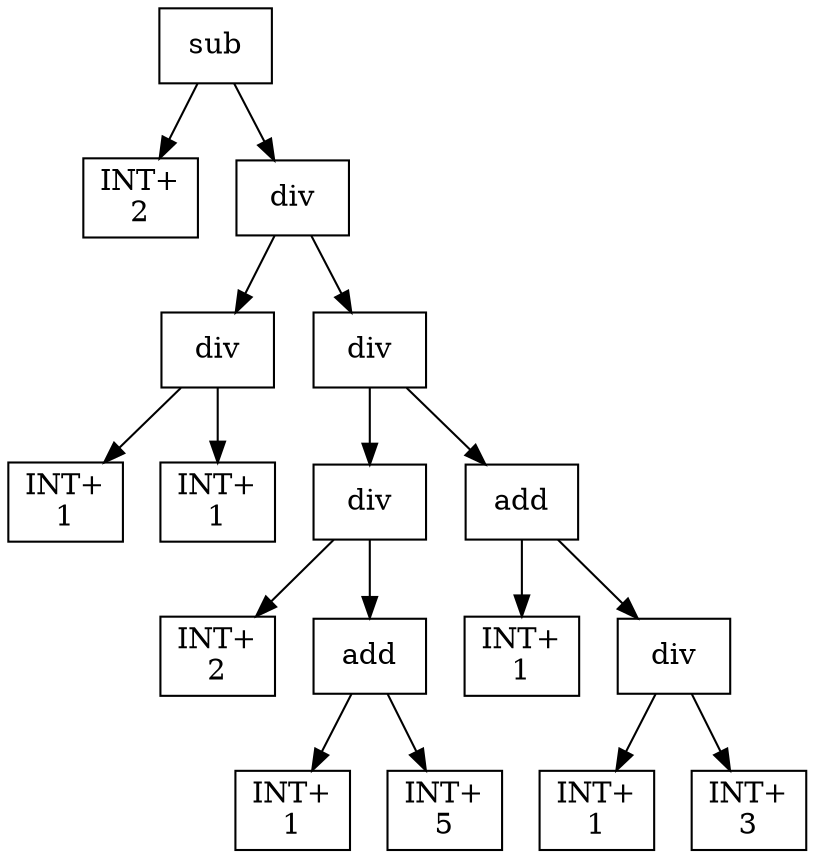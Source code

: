 digraph expr {
  node [shape=box];
  n1 [label="sub"];
  n2 [label="INT+\n2"];
  n3 [label="div"];
  n4 [label="div"];
  n5 [label="INT+\n1"];
  n6 [label="INT+\n1"];
  n4 -> n5;
  n4 -> n6;
  n7 [label="div"];
  n8 [label="div"];
  n9 [label="INT+\n2"];
  n10 [label="add"];
  n11 [label="INT+\n1"];
  n12 [label="INT+\n5"];
  n10 -> n11;
  n10 -> n12;
  n8 -> n9;
  n8 -> n10;
  n13 [label="add"];
  n14 [label="INT+\n1"];
  n15 [label="div"];
  n16 [label="INT+\n1"];
  n17 [label="INT+\n3"];
  n15 -> n16;
  n15 -> n17;
  n13 -> n14;
  n13 -> n15;
  n7 -> n8;
  n7 -> n13;
  n3 -> n4;
  n3 -> n7;
  n1 -> n2;
  n1 -> n3;
}